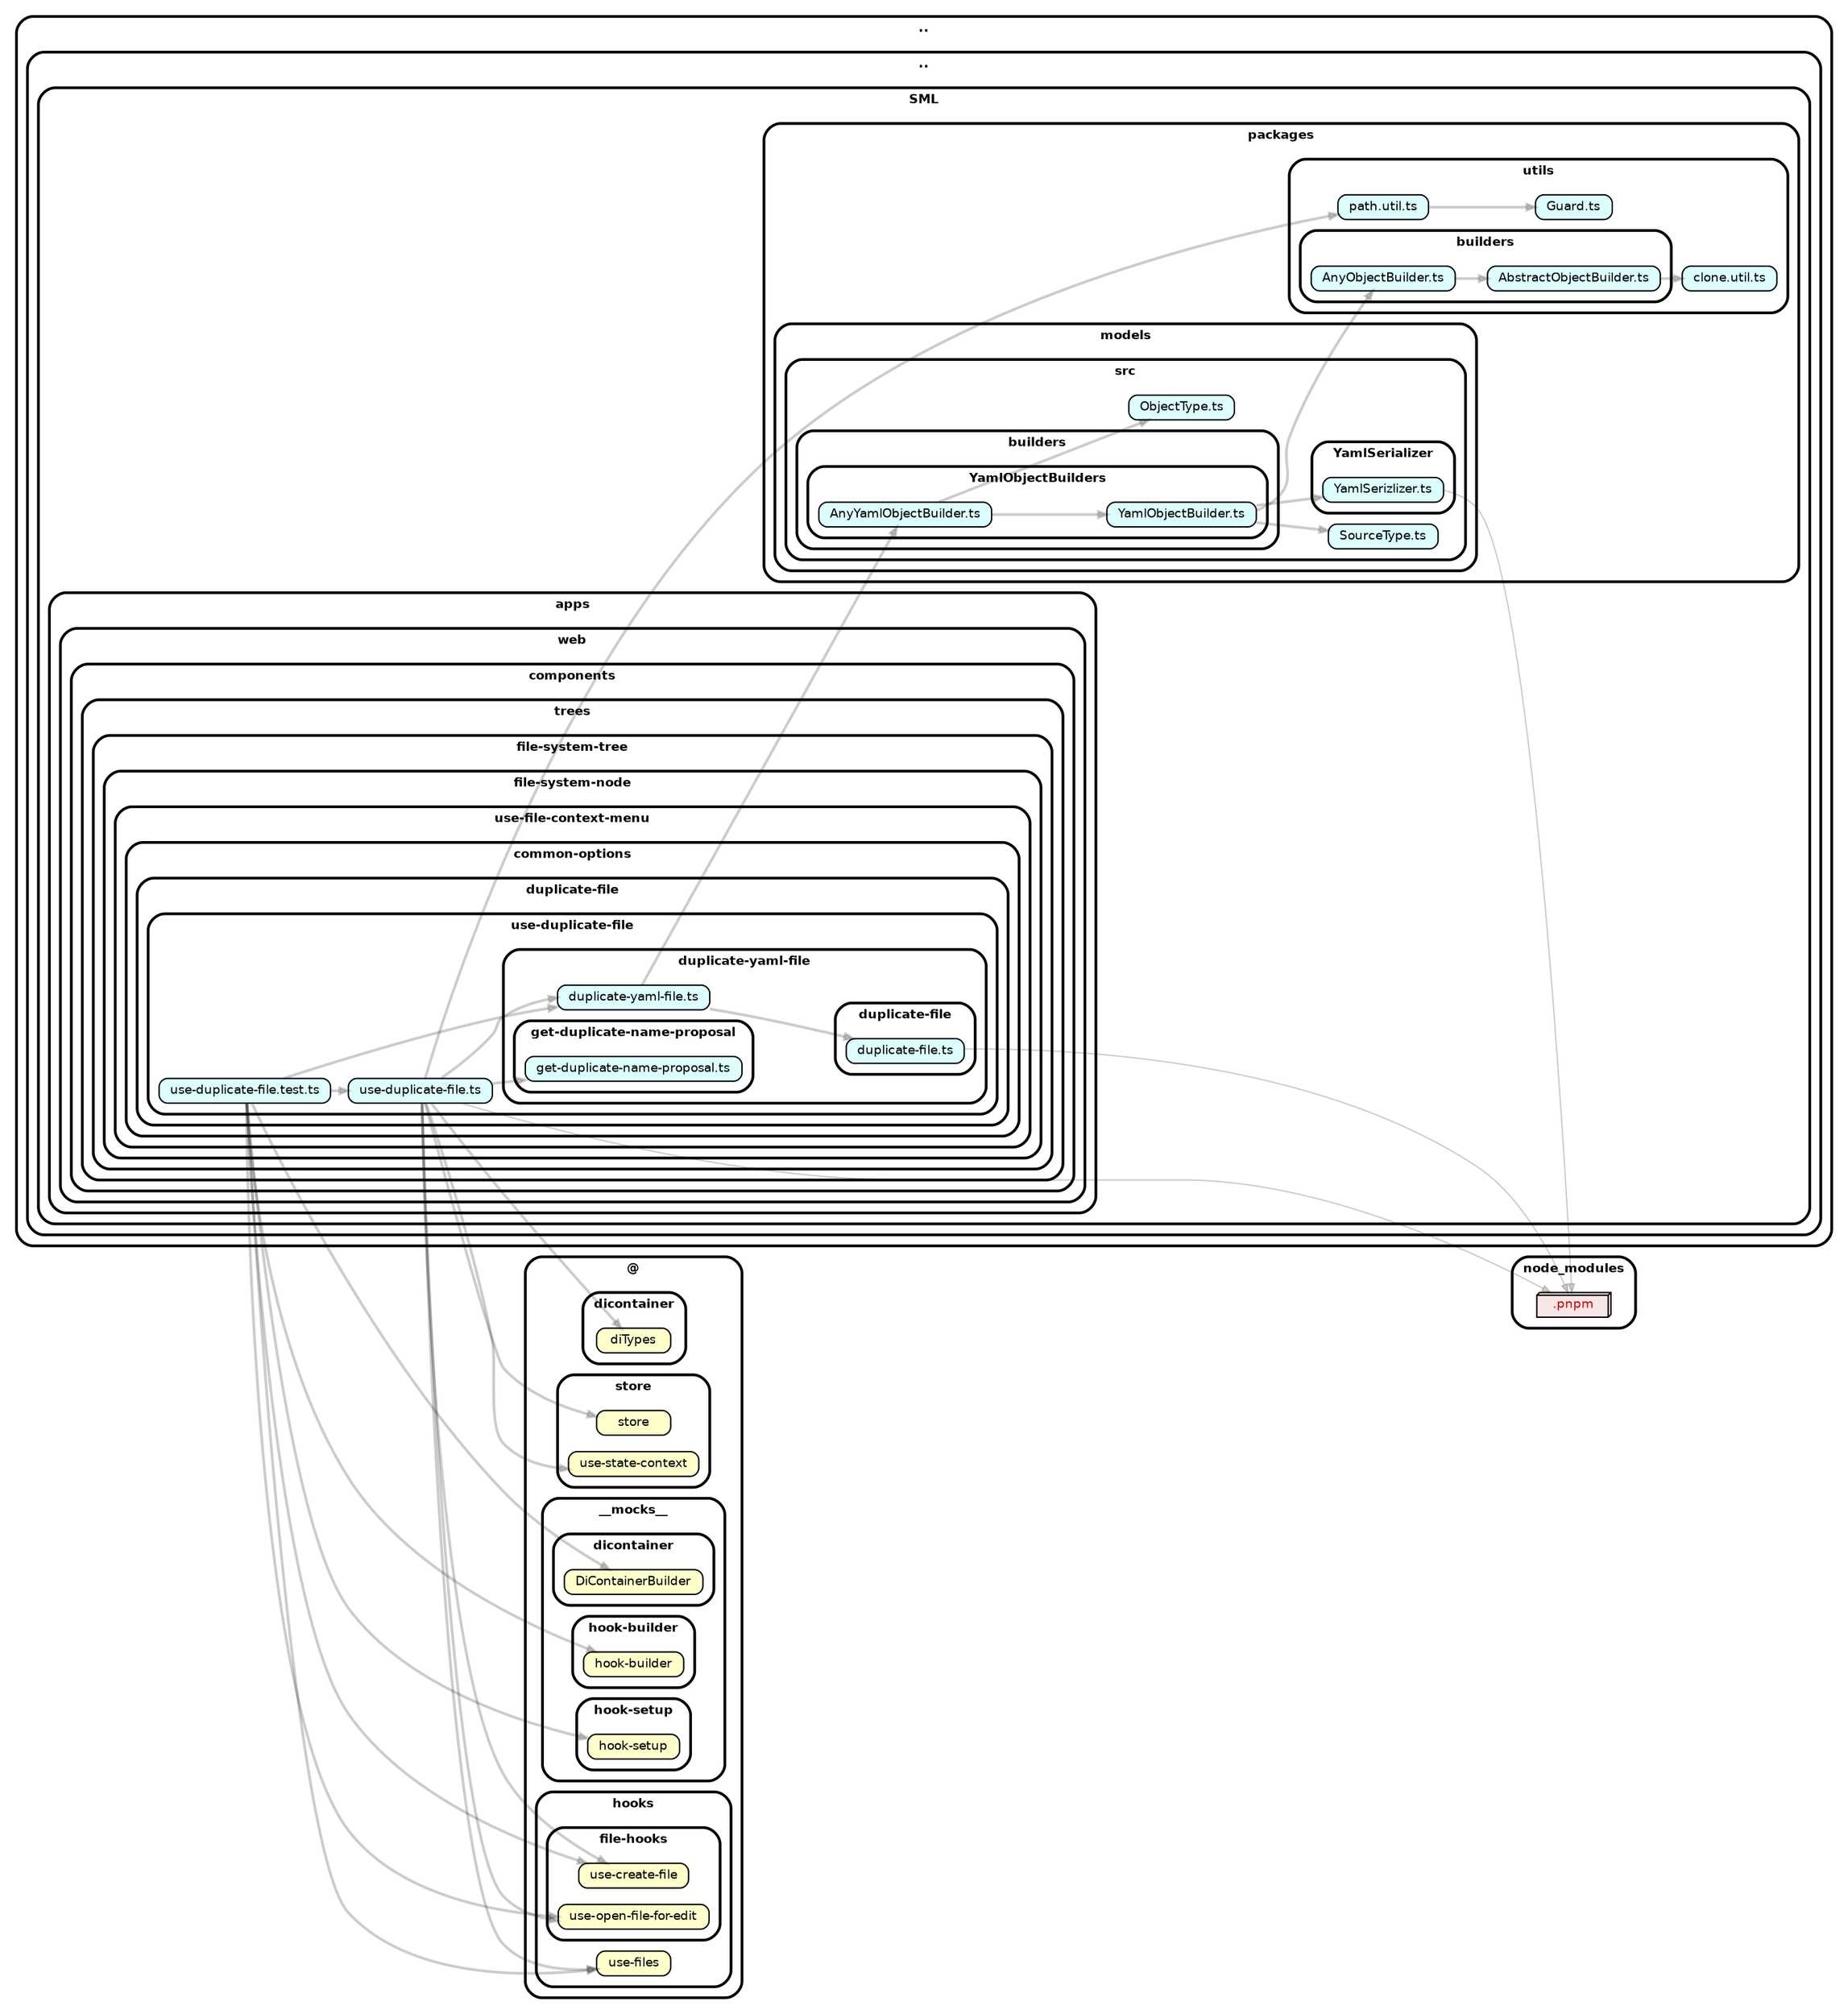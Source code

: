 strict digraph "dependency-cruiser output"{
    rankdir="LR" splines="true" overlap="false" nodesep="0.16" ranksep="0.18" fontname="Helvetica-bold" fontsize="9" style="rounded,bold,filled" fillcolor="#ffffff" compound="true"
    node [shape="box" style="rounded, filled" height="0.2" color="black" fillcolor="#ffffcc" fontcolor="black" fontname="Helvetica" fontsize="9"]
    edge [arrowhead="normal" arrowsize="0.6" penwidth="2.0" color="#00000033" fontname="Helvetica" fontsize="9"]

    subgraph "cluster_.." {label=".." subgraph "cluster_../.." {label=".." subgraph "cluster_../../SML" {label="SML" subgraph "cluster_../../SML/apps" {label="apps" subgraph "cluster_../../SML/apps/web" {label="web" subgraph "cluster_../../SML/apps/web/components" {label="components" subgraph "cluster_../../SML/apps/web/components/trees" {label="trees" subgraph "cluster_../../SML/apps/web/components/trees/file-system-tree" {label="file-system-tree" subgraph "cluster_../../SML/apps/web/components/trees/file-system-tree/file-system-node" {label="file-system-node" subgraph "cluster_../../SML/apps/web/components/trees/file-system-tree/file-system-node/use-file-context-menu" {label="use-file-context-menu" subgraph "cluster_../../SML/apps/web/components/trees/file-system-tree/file-system-node/use-file-context-menu/common-options" {label="common-options" subgraph "cluster_../../SML/apps/web/components/trees/file-system-tree/file-system-node/use-file-context-menu/common-options/duplicate-file" {label="duplicate-file" subgraph "cluster_../../SML/apps/web/components/trees/file-system-tree/file-system-node/use-file-context-menu/common-options/duplicate-file/use-duplicate-file" {label="use-duplicate-file" subgraph "cluster_../../SML/apps/web/components/trees/file-system-tree/file-system-node/use-file-context-menu/common-options/duplicate-file/use-duplicate-file/duplicate-yaml-file" {label="duplicate-yaml-file" subgraph "cluster_../../SML/apps/web/components/trees/file-system-tree/file-system-node/use-file-context-menu/common-options/duplicate-file/use-duplicate-file/duplicate-yaml-file/duplicate-file" {label="duplicate-file" "../../SML/apps/web/components/trees/file-system-tree/file-system-node/use-file-context-menu/common-options/duplicate-file/use-duplicate-file/duplicate-yaml-file/duplicate-file/duplicate-file.ts" [label=<duplicate-file.ts> tooltip="duplicate-file.ts" URL="../../SML/apps/web/components/trees/file-system-tree/file-system-node/use-file-context-menu/common-options/duplicate-file/use-duplicate-file/duplicate-yaml-file/duplicate-file/duplicate-file.ts" fillcolor="#ddfeff"] } } } } } } } } } } } } } } }
    "../../SML/apps/web/components/trees/file-system-tree/file-system-node/use-file-context-menu/common-options/duplicate-file/use-duplicate-file/duplicate-yaml-file/duplicate-file/duplicate-file.ts" -> "node_modules/.pnpm" [penwidth="1.0"]
    subgraph "cluster_.." {label=".." subgraph "cluster_../.." {label=".." subgraph "cluster_../../SML" {label="SML" subgraph "cluster_../../SML/apps" {label="apps" subgraph "cluster_../../SML/apps/web" {label="web" subgraph "cluster_../../SML/apps/web/components" {label="components" subgraph "cluster_../../SML/apps/web/components/trees" {label="trees" subgraph "cluster_../../SML/apps/web/components/trees/file-system-tree" {label="file-system-tree" subgraph "cluster_../../SML/apps/web/components/trees/file-system-tree/file-system-node" {label="file-system-node" subgraph "cluster_../../SML/apps/web/components/trees/file-system-tree/file-system-node/use-file-context-menu" {label="use-file-context-menu" subgraph "cluster_../../SML/apps/web/components/trees/file-system-tree/file-system-node/use-file-context-menu/common-options" {label="common-options" subgraph "cluster_../../SML/apps/web/components/trees/file-system-tree/file-system-node/use-file-context-menu/common-options/duplicate-file" {label="duplicate-file" subgraph "cluster_../../SML/apps/web/components/trees/file-system-tree/file-system-node/use-file-context-menu/common-options/duplicate-file/use-duplicate-file" {label="use-duplicate-file" subgraph "cluster_../../SML/apps/web/components/trees/file-system-tree/file-system-node/use-file-context-menu/common-options/duplicate-file/use-duplicate-file/duplicate-yaml-file" {label="duplicate-yaml-file" "../../SML/apps/web/components/trees/file-system-tree/file-system-node/use-file-context-menu/common-options/duplicate-file/use-duplicate-file/duplicate-yaml-file/duplicate-yaml-file.ts" [label=<duplicate-yaml-file.ts> tooltip="duplicate-yaml-file.ts" URL="../../SML/apps/web/components/trees/file-system-tree/file-system-node/use-file-context-menu/common-options/duplicate-file/use-duplicate-file/duplicate-yaml-file/duplicate-yaml-file.ts" fillcolor="#ddfeff"] } } } } } } } } } } } } } }
    "../../SML/apps/web/components/trees/file-system-tree/file-system-node/use-file-context-menu/common-options/duplicate-file/use-duplicate-file/duplicate-yaml-file/duplicate-yaml-file.ts" -> "../../SML/apps/web/components/trees/file-system-tree/file-system-node/use-file-context-menu/common-options/duplicate-file/use-duplicate-file/duplicate-yaml-file/duplicate-file/duplicate-file.ts"
    "../../SML/apps/web/components/trees/file-system-tree/file-system-node/use-file-context-menu/common-options/duplicate-file/use-duplicate-file/duplicate-yaml-file/duplicate-yaml-file.ts" -> "../../SML/packages/models/src/builders/YamlObjectBuilders/AnyYamlObjectBuilder.ts"
    subgraph "cluster_.." {label=".." subgraph "cluster_../.." {label=".." subgraph "cluster_../../SML" {label="SML" subgraph "cluster_../../SML/apps" {label="apps" subgraph "cluster_../../SML/apps/web" {label="web" subgraph "cluster_../../SML/apps/web/components" {label="components" subgraph "cluster_../../SML/apps/web/components/trees" {label="trees" subgraph "cluster_../../SML/apps/web/components/trees/file-system-tree" {label="file-system-tree" subgraph "cluster_../../SML/apps/web/components/trees/file-system-tree/file-system-node" {label="file-system-node" subgraph "cluster_../../SML/apps/web/components/trees/file-system-tree/file-system-node/use-file-context-menu" {label="use-file-context-menu" subgraph "cluster_../../SML/apps/web/components/trees/file-system-tree/file-system-node/use-file-context-menu/common-options" {label="common-options" subgraph "cluster_../../SML/apps/web/components/trees/file-system-tree/file-system-node/use-file-context-menu/common-options/duplicate-file" {label="duplicate-file" subgraph "cluster_../../SML/apps/web/components/trees/file-system-tree/file-system-node/use-file-context-menu/common-options/duplicate-file/use-duplicate-file" {label="use-duplicate-file" subgraph "cluster_../../SML/apps/web/components/trees/file-system-tree/file-system-node/use-file-context-menu/common-options/duplicate-file/use-duplicate-file/duplicate-yaml-file" {label="duplicate-yaml-file" subgraph "cluster_../../SML/apps/web/components/trees/file-system-tree/file-system-node/use-file-context-menu/common-options/duplicate-file/use-duplicate-file/duplicate-yaml-file/get-duplicate-name-proposal" {label="get-duplicate-name-proposal" "../../SML/apps/web/components/trees/file-system-tree/file-system-node/use-file-context-menu/common-options/duplicate-file/use-duplicate-file/duplicate-yaml-file/get-duplicate-name-proposal/get-duplicate-name-proposal.ts" [label=<get-duplicate-name-proposal.ts> tooltip="get-duplicate-name-proposal.ts" URL="../../SML/apps/web/components/trees/file-system-tree/file-system-node/use-file-context-menu/common-options/duplicate-file/use-duplicate-file/duplicate-yaml-file/get-duplicate-name-proposal/get-duplicate-name-proposal.ts" fillcolor="#ddfeff"] } } } } } } } } } } } } } } }
    subgraph "cluster_.." {label=".." subgraph "cluster_../.." {label=".." subgraph "cluster_../../SML" {label="SML" subgraph "cluster_../../SML/apps" {label="apps" subgraph "cluster_../../SML/apps/web" {label="web" subgraph "cluster_../../SML/apps/web/components" {label="components" subgraph "cluster_../../SML/apps/web/components/trees" {label="trees" subgraph "cluster_../../SML/apps/web/components/trees/file-system-tree" {label="file-system-tree" subgraph "cluster_../../SML/apps/web/components/trees/file-system-tree/file-system-node" {label="file-system-node" subgraph "cluster_../../SML/apps/web/components/trees/file-system-tree/file-system-node/use-file-context-menu" {label="use-file-context-menu" subgraph "cluster_../../SML/apps/web/components/trees/file-system-tree/file-system-node/use-file-context-menu/common-options" {label="common-options" subgraph "cluster_../../SML/apps/web/components/trees/file-system-tree/file-system-node/use-file-context-menu/common-options/duplicate-file" {label="duplicate-file" subgraph "cluster_../../SML/apps/web/components/trees/file-system-tree/file-system-node/use-file-context-menu/common-options/duplicate-file/use-duplicate-file" {label="use-duplicate-file" "../../SML/apps/web/components/trees/file-system-tree/file-system-node/use-file-context-menu/common-options/duplicate-file/use-duplicate-file/use-duplicate-file.test.ts" [label=<use-duplicate-file.test.ts> tooltip="use-duplicate-file.test.ts" URL="../../SML/apps/web/components/trees/file-system-tree/file-system-node/use-file-context-menu/common-options/duplicate-file/use-duplicate-file/use-duplicate-file.test.ts" fillcolor="#ddfeff"] } } } } } } } } } } } } }
    "../../SML/apps/web/components/trees/file-system-tree/file-system-node/use-file-context-menu/common-options/duplicate-file/use-duplicate-file/use-duplicate-file.test.ts" -> "../../SML/apps/web/components/trees/file-system-tree/file-system-node/use-file-context-menu/common-options/duplicate-file/use-duplicate-file/duplicate-yaml-file/duplicate-yaml-file.ts"
    "../../SML/apps/web/components/trees/file-system-tree/file-system-node/use-file-context-menu/common-options/duplicate-file/use-duplicate-file/use-duplicate-file.test.ts" -> "../../SML/apps/web/components/trees/file-system-tree/file-system-node/use-file-context-menu/common-options/duplicate-file/use-duplicate-file/use-duplicate-file.ts"
    "../../SML/apps/web/components/trees/file-system-tree/file-system-node/use-file-context-menu/common-options/duplicate-file/use-duplicate-file/use-duplicate-file.test.ts" -> "@/__mocks__/dicontainer/DiContainerBuilder"
    "../../SML/apps/web/components/trees/file-system-tree/file-system-node/use-file-context-menu/common-options/duplicate-file/use-duplicate-file/use-duplicate-file.test.ts" -> "@/__mocks__/hook-builder/hook-builder"
    "../../SML/apps/web/components/trees/file-system-tree/file-system-node/use-file-context-menu/common-options/duplicate-file/use-duplicate-file/use-duplicate-file.test.ts" -> "@/__mocks__/hook-setup/hook-setup"
    "../../SML/apps/web/components/trees/file-system-tree/file-system-node/use-file-context-menu/common-options/duplicate-file/use-duplicate-file/use-duplicate-file.test.ts" -> "@/hooks/file-hooks/use-create-file"
    "../../SML/apps/web/components/trees/file-system-tree/file-system-node/use-file-context-menu/common-options/duplicate-file/use-duplicate-file/use-duplicate-file.test.ts" -> "@/hooks/file-hooks/use-open-file-for-edit"
    "../../SML/apps/web/components/trees/file-system-tree/file-system-node/use-file-context-menu/common-options/duplicate-file/use-duplicate-file/use-duplicate-file.test.ts" -> "@/hooks/use-files"
    subgraph "cluster_.." {label=".." subgraph "cluster_../.." {label=".." subgraph "cluster_../../SML" {label="SML" subgraph "cluster_../../SML/apps" {label="apps" subgraph "cluster_../../SML/apps/web" {label="web" subgraph "cluster_../../SML/apps/web/components" {label="components" subgraph "cluster_../../SML/apps/web/components/trees" {label="trees" subgraph "cluster_../../SML/apps/web/components/trees/file-system-tree" {label="file-system-tree" subgraph "cluster_../../SML/apps/web/components/trees/file-system-tree/file-system-node" {label="file-system-node" subgraph "cluster_../../SML/apps/web/components/trees/file-system-tree/file-system-node/use-file-context-menu" {label="use-file-context-menu" subgraph "cluster_../../SML/apps/web/components/trees/file-system-tree/file-system-node/use-file-context-menu/common-options" {label="common-options" subgraph "cluster_../../SML/apps/web/components/trees/file-system-tree/file-system-node/use-file-context-menu/common-options/duplicate-file" {label="duplicate-file" subgraph "cluster_../../SML/apps/web/components/trees/file-system-tree/file-system-node/use-file-context-menu/common-options/duplicate-file/use-duplicate-file" {label="use-duplicate-file" "../../SML/apps/web/components/trees/file-system-tree/file-system-node/use-file-context-menu/common-options/duplicate-file/use-duplicate-file/use-duplicate-file.ts" [label=<use-duplicate-file.ts> tooltip="use-duplicate-file.ts" URL="../../SML/apps/web/components/trees/file-system-tree/file-system-node/use-file-context-menu/common-options/duplicate-file/use-duplicate-file/use-duplicate-file.ts" fillcolor="#ddfeff"] } } } } } } } } } } } } }
    "../../SML/apps/web/components/trees/file-system-tree/file-system-node/use-file-context-menu/common-options/duplicate-file/use-duplicate-file/use-duplicate-file.ts" -> "../../SML/apps/web/components/trees/file-system-tree/file-system-node/use-file-context-menu/common-options/duplicate-file/use-duplicate-file/duplicate-yaml-file/duplicate-yaml-file.ts"
    "../../SML/apps/web/components/trees/file-system-tree/file-system-node/use-file-context-menu/common-options/duplicate-file/use-duplicate-file/use-duplicate-file.ts" -> "../../SML/apps/web/components/trees/file-system-tree/file-system-node/use-file-context-menu/common-options/duplicate-file/use-duplicate-file/duplicate-yaml-file/get-duplicate-name-proposal/get-duplicate-name-proposal.ts"
    "../../SML/apps/web/components/trees/file-system-tree/file-system-node/use-file-context-menu/common-options/duplicate-file/use-duplicate-file/use-duplicate-file.ts" -> "@/dicontainer/diTypes"
    "../../SML/apps/web/components/trees/file-system-tree/file-system-node/use-file-context-menu/common-options/duplicate-file/use-duplicate-file/use-duplicate-file.ts" -> "@/hooks/file-hooks/use-create-file"
    "../../SML/apps/web/components/trees/file-system-tree/file-system-node/use-file-context-menu/common-options/duplicate-file/use-duplicate-file/use-duplicate-file.ts" -> "@/hooks/file-hooks/use-open-file-for-edit"
    "../../SML/apps/web/components/trees/file-system-tree/file-system-node/use-file-context-menu/common-options/duplicate-file/use-duplicate-file/use-duplicate-file.ts" -> "@/hooks/use-files"
    "../../SML/apps/web/components/trees/file-system-tree/file-system-node/use-file-context-menu/common-options/duplicate-file/use-duplicate-file/use-duplicate-file.ts" -> "@/store/store"
    "../../SML/apps/web/components/trees/file-system-tree/file-system-node/use-file-context-menu/common-options/duplicate-file/use-duplicate-file/use-duplicate-file.ts" -> "@/store/use-state-context"
    "../../SML/apps/web/components/trees/file-system-tree/file-system-node/use-file-context-menu/common-options/duplicate-file/use-duplicate-file/use-duplicate-file.ts" -> "node_modules/.pnpm" [penwidth="1.0"]
    "../../SML/apps/web/components/trees/file-system-tree/file-system-node/use-file-context-menu/common-options/duplicate-file/use-duplicate-file/use-duplicate-file.ts" -> "../../SML/packages/utils/path.util.ts"
    subgraph "cluster_.." {label=".." subgraph "cluster_../.." {label=".." subgraph "cluster_../../SML" {label="SML" subgraph "cluster_../../SML/packages" {label="packages" subgraph "cluster_../../SML/packages/models" {label="models" subgraph "cluster_../../SML/packages/models/src" {label="src" "../../SML/packages/models/src/ObjectType.ts" [label=<ObjectType.ts> tooltip="ObjectType.ts" URL="../../SML/packages/models/src/ObjectType.ts" fillcolor="#ddfeff"] } } } } } }
    subgraph "cluster_.." {label=".." subgraph "cluster_../.." {label=".." subgraph "cluster_../../SML" {label="SML" subgraph "cluster_../../SML/packages" {label="packages" subgraph "cluster_../../SML/packages/models" {label="models" subgraph "cluster_../../SML/packages/models/src" {label="src" "../../SML/packages/models/src/SourceType.ts" [label=<SourceType.ts> tooltip="SourceType.ts" URL="../../SML/packages/models/src/SourceType.ts" fillcolor="#ddfeff"] } } } } } }
    subgraph "cluster_.." {label=".." subgraph "cluster_../.." {label=".." subgraph "cluster_../../SML" {label="SML" subgraph "cluster_../../SML/packages" {label="packages" subgraph "cluster_../../SML/packages/models" {label="models" subgraph "cluster_../../SML/packages/models/src" {label="src" subgraph "cluster_../../SML/packages/models/src/YamlSerializer" {label="YamlSerializer" "../../SML/packages/models/src/YamlSerializer/YamlSerizlizer.ts" [label=<YamlSerizlizer.ts> tooltip="YamlSerizlizer.ts" URL="../../SML/packages/models/src/YamlSerializer/YamlSerizlizer.ts" fillcolor="#ddfeff"] } } } } } } }
    "../../SML/packages/models/src/YamlSerializer/YamlSerizlizer.ts" -> "node_modules/.pnpm" [penwidth="1.0"]
    subgraph "cluster_.." {label=".." subgraph "cluster_../.." {label=".." subgraph "cluster_../../SML" {label="SML" subgraph "cluster_../../SML/packages" {label="packages" subgraph "cluster_../../SML/packages/models" {label="models" subgraph "cluster_../../SML/packages/models/src" {label="src" subgraph "cluster_../../SML/packages/models/src/builders" {label="builders" subgraph "cluster_../../SML/packages/models/src/builders/YamlObjectBuilders" {label="YamlObjectBuilders" "../../SML/packages/models/src/builders/YamlObjectBuilders/AnyYamlObjectBuilder.ts" [label=<AnyYamlObjectBuilder.ts> tooltip="AnyYamlObjectBuilder.ts" URL="../../SML/packages/models/src/builders/YamlObjectBuilders/AnyYamlObjectBuilder.ts" fillcolor="#ddfeff"] } } } } } } } }
    "../../SML/packages/models/src/builders/YamlObjectBuilders/AnyYamlObjectBuilder.ts" -> "../../SML/packages/models/src/ObjectType.ts"
    "../../SML/packages/models/src/builders/YamlObjectBuilders/AnyYamlObjectBuilder.ts" -> "../../SML/packages/models/src/builders/YamlObjectBuilders/YamlObjectBuilder.ts"
    subgraph "cluster_.." {label=".." subgraph "cluster_../.." {label=".." subgraph "cluster_../../SML" {label="SML" subgraph "cluster_../../SML/packages" {label="packages" subgraph "cluster_../../SML/packages/models" {label="models" subgraph "cluster_../../SML/packages/models/src" {label="src" subgraph "cluster_../../SML/packages/models/src/builders" {label="builders" subgraph "cluster_../../SML/packages/models/src/builders/YamlObjectBuilders" {label="YamlObjectBuilders" "../../SML/packages/models/src/builders/YamlObjectBuilders/YamlObjectBuilder.ts" [label=<YamlObjectBuilder.ts> tooltip="YamlObjectBuilder.ts" URL="../../SML/packages/models/src/builders/YamlObjectBuilders/YamlObjectBuilder.ts" fillcolor="#ddfeff"] } } } } } } } }
    "../../SML/packages/models/src/builders/YamlObjectBuilders/YamlObjectBuilder.ts" -> "../../SML/packages/models/src/SourceType.ts"
    "../../SML/packages/models/src/builders/YamlObjectBuilders/YamlObjectBuilder.ts" -> "../../SML/packages/models/src/YamlSerializer/YamlSerizlizer.ts"
    "../../SML/packages/models/src/builders/YamlObjectBuilders/YamlObjectBuilder.ts" -> "../../SML/packages/utils/builders/AnyObjectBuilder.ts"
    subgraph "cluster_.." {label=".." subgraph "cluster_../.." {label=".." subgraph "cluster_../../SML" {label="SML" subgraph "cluster_../../SML/packages" {label="packages" subgraph "cluster_../../SML/packages/utils" {label="utils" "../../SML/packages/utils/Guard.ts" [label=<Guard.ts> tooltip="Guard.ts" URL="../../SML/packages/utils/Guard.ts" fillcolor="#ddfeff"] } } } } }
    subgraph "cluster_.." {label=".." subgraph "cluster_../.." {label=".." subgraph "cluster_../../SML" {label="SML" subgraph "cluster_../../SML/packages" {label="packages" subgraph "cluster_../../SML/packages/utils" {label="utils" subgraph "cluster_../../SML/packages/utils/builders" {label="builders" "../../SML/packages/utils/builders/AbstractObjectBuilder.ts" [label=<AbstractObjectBuilder.ts> tooltip="AbstractObjectBuilder.ts" URL="../../SML/packages/utils/builders/AbstractObjectBuilder.ts" fillcolor="#ddfeff"] } } } } } }
    "../../SML/packages/utils/builders/AbstractObjectBuilder.ts" -> "../../SML/packages/utils/clone.util.ts"
    subgraph "cluster_.." {label=".." subgraph "cluster_../.." {label=".." subgraph "cluster_../../SML" {label="SML" subgraph "cluster_../../SML/packages" {label="packages" subgraph "cluster_../../SML/packages/utils" {label="utils" subgraph "cluster_../../SML/packages/utils/builders" {label="builders" "../../SML/packages/utils/builders/AnyObjectBuilder.ts" [label=<AnyObjectBuilder.ts> tooltip="AnyObjectBuilder.ts" URL="../../SML/packages/utils/builders/AnyObjectBuilder.ts" fillcolor="#ddfeff"] } } } } } }
    "../../SML/packages/utils/builders/AnyObjectBuilder.ts" -> "../../SML/packages/utils/builders/AbstractObjectBuilder.ts"
    subgraph "cluster_.." {label=".." subgraph "cluster_../.." {label=".." subgraph "cluster_../../SML" {label="SML" subgraph "cluster_../../SML/packages" {label="packages" subgraph "cluster_../../SML/packages/utils" {label="utils" "../../SML/packages/utils/clone.util.ts" [label=<clone.util.ts> tooltip="clone.util.ts" URL="../../SML/packages/utils/clone.util.ts" fillcolor="#ddfeff"] } } } } }
    subgraph "cluster_.." {label=".." subgraph "cluster_../.." {label=".." subgraph "cluster_../../SML" {label="SML" subgraph "cluster_../../SML/packages" {label="packages" subgraph "cluster_../../SML/packages/utils" {label="utils" "../../SML/packages/utils/path.util.ts" [label=<path.util.ts> tooltip="path.util.ts" URL="../../SML/packages/utils/path.util.ts" fillcolor="#ddfeff"] } } } } }
    "../../SML/packages/utils/path.util.ts" -> "../../SML/packages/utils/Guard.ts"
    subgraph "cluster_@" {label="@" subgraph "cluster_@/__mocks__" {label="__mocks__" subgraph "cluster_@/__mocks__/dicontainer" {label="dicontainer" "@/__mocks__/dicontainer/DiContainerBuilder" [label=<DiContainerBuilder> tooltip="DiContainerBuilder" ] } } }
    subgraph "cluster_@" {label="@" subgraph "cluster_@/__mocks__" {label="__mocks__" subgraph "cluster_@/__mocks__/hook-builder" {label="hook-builder" "@/__mocks__/hook-builder/hook-builder" [label=<hook-builder> tooltip="hook-builder" ] } } }
    subgraph "cluster_@" {label="@" subgraph "cluster_@/__mocks__" {label="__mocks__" subgraph "cluster_@/__mocks__/hook-setup" {label="hook-setup" "@/__mocks__/hook-setup/hook-setup" [label=<hook-setup> tooltip="hook-setup" ] } } }
    subgraph "cluster_@" {label="@" subgraph "cluster_@/dicontainer" {label="dicontainer" "@/dicontainer/diTypes" [label=<diTypes> tooltip="diTypes" ] } }
    subgraph "cluster_@" {label="@" subgraph "cluster_@/hooks" {label="hooks" subgraph "cluster_@/hooks/file-hooks" {label="file-hooks" "@/hooks/file-hooks/use-create-file" [label=<use-create-file> tooltip="use-create-file" ] } } }
    subgraph "cluster_@" {label="@" subgraph "cluster_@/hooks" {label="hooks" subgraph "cluster_@/hooks/file-hooks" {label="file-hooks" "@/hooks/file-hooks/use-open-file-for-edit" [label=<use-open-file-for-edit> tooltip="use-open-file-for-edit" ] } } }
    subgraph "cluster_@" {label="@" subgraph "cluster_@/hooks" {label="hooks" "@/hooks/use-files" [label=<use-files> tooltip="use-files" ] } }
    subgraph "cluster_@" {label="@" subgraph "cluster_@/store" {label="store" "@/store/store" [label=<store> tooltip="store" ] } }
    subgraph "cluster_@" {label="@" subgraph "cluster_@/store" {label="store" "@/store/use-state-context" [label=<use-state-context> tooltip="use-state-context" ] } }
    subgraph "cluster_node_modules" {label="node_modules" "node_modules/.pnpm" [label=<.pnpm> tooltip=".pnpm" URL="https://www.npmjs.com/package/.pnpm" shape="box3d" fillcolor="#c40b0a1a" fontcolor="#c40b0a"] }
}
